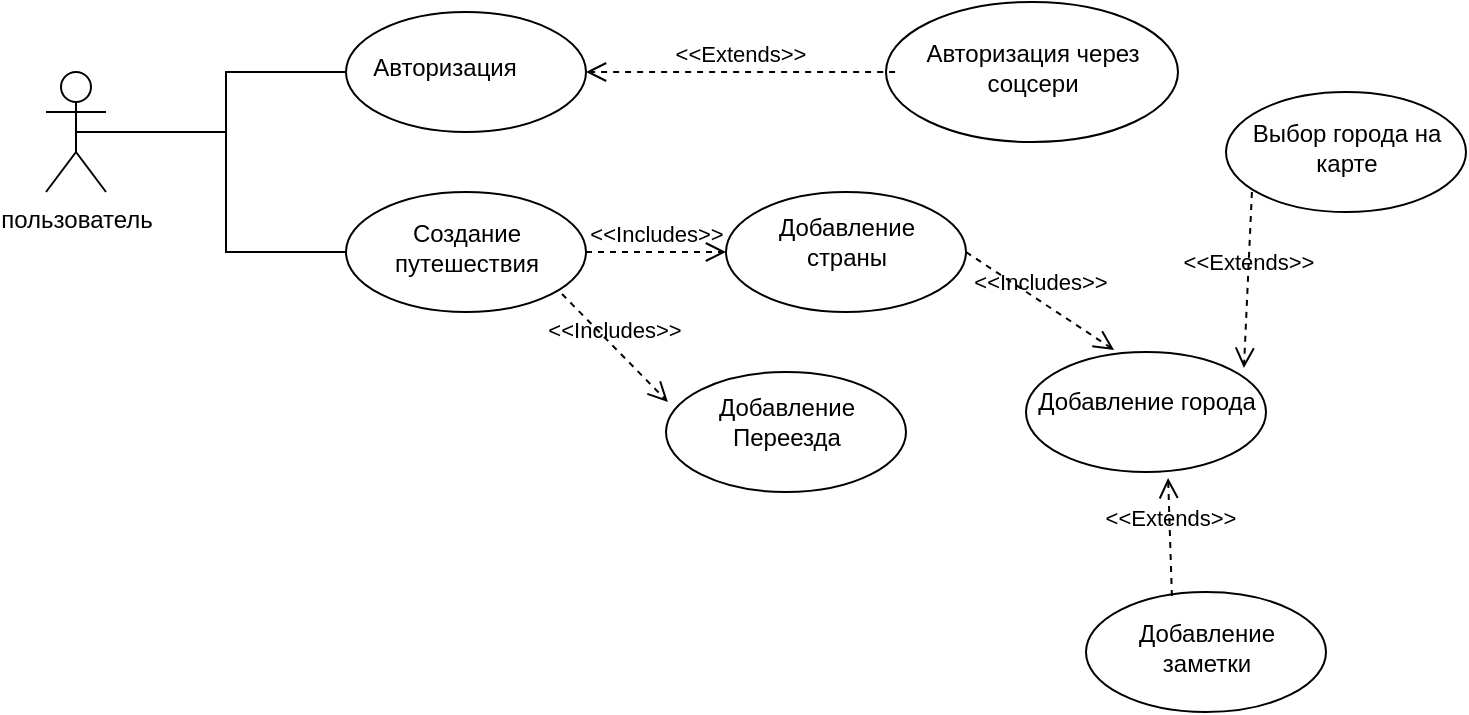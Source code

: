 <mxfile version="24.6.3" type="github">
  <diagram name="Страница — 1" id="Ok-m3F2jx5x2fQCQR_L3">
    <mxGraphModel dx="794" dy="394" grid="1" gridSize="10" guides="1" tooltips="1" connect="1" arrows="1" fold="1" page="1" pageScale="1" pageWidth="827" pageHeight="1169" math="0" shadow="0">
      <root>
        <mxCell id="0" />
        <mxCell id="1" parent="0" />
        <mxCell id="c9M6_-3urOuxoyCKMN0X-1" value="пользователь" style="shape=umlActor;verticalLabelPosition=bottom;verticalAlign=top;html=1;" vertex="1" parent="1">
          <mxGeometry x="90" y="80" width="30" height="60" as="geometry" />
        </mxCell>
        <mxCell id="c9M6_-3urOuxoyCKMN0X-13" value="" style="shape=ellipse;container=1;horizontal=1;horizontalStack=0;resizeParent=1;resizeParentMax=0;resizeLast=0;html=1;dashed=0;collapsible=0;" vertex="1" parent="1">
          <mxGeometry x="240" y="50" width="120" height="60" as="geometry" />
        </mxCell>
        <mxCell id="c9M6_-3urOuxoyCKMN0X-14" value="Авторизация" style="html=1;strokeColor=none;fillColor=none;align=center;verticalAlign=middle;rotatable=0;whiteSpace=wrap;" vertex="1" parent="c9M6_-3urOuxoyCKMN0X-13">
          <mxGeometry x="-7.5" y="25.71" width="112.5" height="4.29" as="geometry" />
        </mxCell>
        <mxCell id="c9M6_-3urOuxoyCKMN0X-18" style="edgeStyle=orthogonalEdgeStyle;rounded=0;orthogonalLoop=1;jettySize=auto;html=1;exitX=0.5;exitY=1;exitDx=0;exitDy=0;" edge="1" parent="1" source="c9M6_-3urOuxoyCKMN0X-13" target="c9M6_-3urOuxoyCKMN0X-13">
          <mxGeometry relative="1" as="geometry" />
        </mxCell>
        <mxCell id="c9M6_-3urOuxoyCKMN0X-19" value="" style="shape=ellipse;container=1;horizontal=1;horizontalStack=0;resizeParent=1;resizeParentMax=0;resizeLast=0;html=1;dashed=0;collapsible=0;" vertex="1" parent="1">
          <mxGeometry x="510" y="45" width="146" height="70" as="geometry" />
        </mxCell>
        <mxCell id="c9M6_-3urOuxoyCKMN0X-20" value="Авторизация через соцсери" style="html=1;strokeColor=none;fillColor=none;align=center;verticalAlign=middle;rotatable=0;whiteSpace=wrap;" vertex="1" parent="c9M6_-3urOuxoyCKMN0X-19">
          <mxGeometry x="4.56" y="30" width="136.88" height="5" as="geometry" />
        </mxCell>
        <mxCell id="c9M6_-3urOuxoyCKMN0X-21" style="edgeStyle=orthogonalEdgeStyle;rounded=0;orthogonalLoop=1;jettySize=auto;html=1;exitX=0.5;exitY=1;exitDx=0;exitDy=0;" edge="1" parent="1" source="c9M6_-3urOuxoyCKMN0X-19" target="c9M6_-3urOuxoyCKMN0X-19">
          <mxGeometry relative="1" as="geometry" />
        </mxCell>
        <mxCell id="c9M6_-3urOuxoyCKMN0X-22" value="" style="endArrow=none;html=1;endSize=12;startArrow=none;startSize=14;startFill=0;edgeStyle=orthogonalEdgeStyle;align=center;verticalAlign=bottom;endFill=0;rounded=0;exitX=0.5;exitY=0.5;exitDx=0;exitDy=0;exitPerimeter=0;entryX=0;entryY=0.5;entryDx=0;entryDy=0;" edge="1" parent="1" source="c9M6_-3urOuxoyCKMN0X-1" target="c9M6_-3urOuxoyCKMN0X-13">
          <mxGeometry y="3" relative="1" as="geometry">
            <mxPoint x="330" y="210" as="sourcePoint" />
            <mxPoint x="490" y="210" as="targetPoint" />
          </mxGeometry>
        </mxCell>
        <mxCell id="c9M6_-3urOuxoyCKMN0X-23" value="&amp;lt;&amp;lt;Extends&amp;gt;&amp;gt;" style="endArrow=open;startArrow=none;endFill=0;startFill=0;endSize=8;html=1;verticalAlign=bottom;dashed=1;labelBackgroundColor=none;rounded=0;exitX=0;exitY=1;exitDx=0;exitDy=0;entryX=1;entryY=0.5;entryDx=0;entryDy=0;" edge="1" parent="1" source="c9M6_-3urOuxoyCKMN0X-20" target="c9M6_-3urOuxoyCKMN0X-13">
          <mxGeometry width="160" relative="1" as="geometry">
            <mxPoint x="330" y="210" as="sourcePoint" />
            <mxPoint x="490" y="210" as="targetPoint" />
          </mxGeometry>
        </mxCell>
        <mxCell id="c9M6_-3urOuxoyCKMN0X-24" value="" style="shape=ellipse;container=1;horizontal=1;horizontalStack=0;resizeParent=1;resizeParentMax=0;resizeLast=0;html=1;dashed=0;collapsible=0;" vertex="1" parent="1">
          <mxGeometry x="240" y="140" width="120" height="60" as="geometry" />
        </mxCell>
        <mxCell id="c9M6_-3urOuxoyCKMN0X-25" value="Создание путешествия" style="html=1;strokeColor=none;fillColor=none;align=center;verticalAlign=middle;rotatable=0;whiteSpace=wrap;" vertex="1" parent="c9M6_-3urOuxoyCKMN0X-24">
          <mxGeometry x="3.75" y="25.71" width="112.5" height="4.29" as="geometry" />
        </mxCell>
        <mxCell id="c9M6_-3urOuxoyCKMN0X-26" value="" style="shape=ellipse;container=1;horizontal=1;horizontalStack=0;resizeParent=1;resizeParentMax=0;resizeLast=0;html=1;dashed=0;collapsible=0;" vertex="1" parent="1">
          <mxGeometry x="680" y="90" width="120" height="60" as="geometry" />
        </mxCell>
        <mxCell id="c9M6_-3urOuxoyCKMN0X-27" value="Выбор города на карте" style="html=1;strokeColor=none;fillColor=none;align=center;verticalAlign=middle;rotatable=0;whiteSpace=wrap;" vertex="1" parent="c9M6_-3urOuxoyCKMN0X-26">
          <mxGeometry x="3.75" y="25.71" width="112.5" height="4.29" as="geometry" />
        </mxCell>
        <mxCell id="c9M6_-3urOuxoyCKMN0X-28" value="" style="shape=ellipse;container=1;horizontal=1;horizontalStack=0;resizeParent=1;resizeParentMax=0;resizeLast=0;html=1;dashed=0;collapsible=0;" vertex="1" parent="1">
          <mxGeometry x="430" y="140" width="120" height="60" as="geometry" />
        </mxCell>
        <mxCell id="c9M6_-3urOuxoyCKMN0X-29" value="Добавление страны" style="html=1;strokeColor=none;fillColor=none;align=center;verticalAlign=middle;rotatable=0;whiteSpace=wrap;" vertex="1" parent="c9M6_-3urOuxoyCKMN0X-28">
          <mxGeometry x="3.75" y="20" width="112.5" height="10" as="geometry" />
        </mxCell>
        <mxCell id="c9M6_-3urOuxoyCKMN0X-30" value="&amp;lt;&amp;lt;Extends&amp;gt;&amp;gt;" style="endArrow=open;startArrow=none;endFill=0;startFill=0;endSize=8;html=1;verticalAlign=bottom;dashed=1;labelBackgroundColor=none;rounded=0;entryX=0.908;entryY=0.133;entryDx=0;entryDy=0;entryPerimeter=0;exitX=0.108;exitY=0.833;exitDx=0;exitDy=0;exitPerimeter=0;" edge="1" parent="1" source="c9M6_-3urOuxoyCKMN0X-26" target="c9M6_-3urOuxoyCKMN0X-37">
          <mxGeometry width="160" relative="1" as="geometry">
            <mxPoint x="655" y="170" as="sourcePoint" />
            <mxPoint x="370" y="90" as="targetPoint" />
          </mxGeometry>
        </mxCell>
        <mxCell id="c9M6_-3urOuxoyCKMN0X-31" value="&amp;lt;&amp;lt;Includes&amp;gt;&amp;gt;" style="endArrow=open;startArrow=none;endFill=0;startFill=0;endSize=8;html=1;verticalAlign=bottom;dashed=1;labelBackgroundColor=none;rounded=0;exitX=1;exitY=0.5;exitDx=0;exitDy=0;entryX=0;entryY=0.5;entryDx=0;entryDy=0;" edge="1" parent="1" source="c9M6_-3urOuxoyCKMN0X-24" target="c9M6_-3urOuxoyCKMN0X-28">
          <mxGeometry x="-0.01" width="160" relative="1" as="geometry">
            <mxPoint x="659" y="184" as="sourcePoint" />
            <mxPoint x="560" y="190" as="targetPoint" />
            <mxPoint as="offset" />
          </mxGeometry>
        </mxCell>
        <mxCell id="c9M6_-3urOuxoyCKMN0X-33" value="" style="endArrow=none;html=1;endSize=12;startArrow=none;startSize=14;startFill=0;edgeStyle=orthogonalEdgeStyle;align=center;verticalAlign=bottom;endFill=0;rounded=0;exitX=0.5;exitY=0.5;exitDx=0;exitDy=0;exitPerimeter=0;entryX=0;entryY=0.5;entryDx=0;entryDy=0;" edge="1" parent="1" source="c9M6_-3urOuxoyCKMN0X-1" target="c9M6_-3urOuxoyCKMN0X-24">
          <mxGeometry y="3" relative="1" as="geometry">
            <mxPoint x="115" y="120" as="sourcePoint" />
            <mxPoint x="250" y="90" as="targetPoint" />
          </mxGeometry>
        </mxCell>
        <mxCell id="c9M6_-3urOuxoyCKMN0X-34" value="" style="shape=ellipse;container=1;horizontal=1;horizontalStack=0;resizeParent=1;resizeParentMax=0;resizeLast=0;html=1;dashed=0;collapsible=0;" vertex="1" parent="1">
          <mxGeometry x="400" y="230" width="120" height="60" as="geometry" />
        </mxCell>
        <mxCell id="c9M6_-3urOuxoyCKMN0X-35" value="Добавление Переезда" style="html=1;strokeColor=none;fillColor=none;align=center;verticalAlign=middle;rotatable=0;whiteSpace=wrap;" vertex="1" parent="c9M6_-3urOuxoyCKMN0X-34">
          <mxGeometry x="3.75" y="20" width="112.5" height="10" as="geometry" />
        </mxCell>
        <mxCell id="c9M6_-3urOuxoyCKMN0X-36" value="&amp;lt;&amp;lt;Includes&amp;gt;&amp;gt;" style="endArrow=open;startArrow=none;endFill=0;startFill=0;endSize=8;html=1;verticalAlign=bottom;dashed=1;labelBackgroundColor=none;rounded=0;exitX=0.9;exitY=0.85;exitDx=0;exitDy=0;entryX=0.008;entryY=0.25;entryDx=0;entryDy=0;exitPerimeter=0;entryPerimeter=0;" edge="1" parent="1" source="c9M6_-3urOuxoyCKMN0X-24" target="c9M6_-3urOuxoyCKMN0X-34">
          <mxGeometry x="-0.01" width="160" relative="1" as="geometry">
            <mxPoint x="370" y="180" as="sourcePoint" />
            <mxPoint x="440" y="180" as="targetPoint" />
            <mxPoint as="offset" />
          </mxGeometry>
        </mxCell>
        <mxCell id="c9M6_-3urOuxoyCKMN0X-37" value="" style="shape=ellipse;container=1;horizontal=1;horizontalStack=0;resizeParent=1;resizeParentMax=0;resizeLast=0;html=1;dashed=0;collapsible=0;" vertex="1" parent="1">
          <mxGeometry x="580" y="220" width="120" height="60" as="geometry" />
        </mxCell>
        <mxCell id="c9M6_-3urOuxoyCKMN0X-38" value="Добавление города" style="html=1;strokeColor=none;fillColor=none;align=center;verticalAlign=middle;rotatable=0;whiteSpace=wrap;" vertex="1" parent="c9M6_-3urOuxoyCKMN0X-37">
          <mxGeometry x="3.75" y="20" width="112.5" height="10" as="geometry" />
        </mxCell>
        <mxCell id="c9M6_-3urOuxoyCKMN0X-39" value="&amp;lt;&amp;lt;Includes&amp;gt;&amp;gt;" style="endArrow=open;startArrow=none;endFill=0;startFill=0;endSize=8;html=1;verticalAlign=bottom;dashed=1;labelBackgroundColor=none;rounded=0;exitX=1;exitY=0.5;exitDx=0;exitDy=0;entryX=0.367;entryY=-0.017;entryDx=0;entryDy=0;entryPerimeter=0;" edge="1" parent="1" source="c9M6_-3urOuxoyCKMN0X-28" target="c9M6_-3urOuxoyCKMN0X-37">
          <mxGeometry x="-0.01" width="160" relative="1" as="geometry">
            <mxPoint x="370" y="180" as="sourcePoint" />
            <mxPoint x="440" y="180" as="targetPoint" />
            <mxPoint as="offset" />
          </mxGeometry>
        </mxCell>
        <mxCell id="c9M6_-3urOuxoyCKMN0X-42" value="" style="shape=ellipse;container=1;horizontal=1;horizontalStack=0;resizeParent=1;resizeParentMax=0;resizeLast=0;html=1;dashed=0;collapsible=0;" vertex="1" parent="1">
          <mxGeometry x="610" y="340" width="120" height="60" as="geometry" />
        </mxCell>
        <mxCell id="c9M6_-3urOuxoyCKMN0X-43" value="Добавление заметки" style="html=1;strokeColor=none;fillColor=none;align=center;verticalAlign=middle;rotatable=0;whiteSpace=wrap;" vertex="1" parent="c9M6_-3urOuxoyCKMN0X-42">
          <mxGeometry x="3.75" y="25.71" width="112.5" height="4.29" as="geometry" />
        </mxCell>
        <mxCell id="c9M6_-3urOuxoyCKMN0X-44" value="&amp;lt;&amp;lt;Extends&amp;gt;&amp;gt;" style="endArrow=open;startArrow=none;endFill=0;startFill=0;endSize=8;html=1;verticalAlign=bottom;dashed=1;labelBackgroundColor=none;rounded=0;entryX=0.592;entryY=1.05;entryDx=0;entryDy=0;entryPerimeter=0;exitX=0.358;exitY=0.033;exitDx=0;exitDy=0;exitPerimeter=0;" edge="1" parent="1" source="c9M6_-3urOuxoyCKMN0X-42" target="c9M6_-3urOuxoyCKMN0X-37">
          <mxGeometry width="160" relative="1" as="geometry">
            <mxPoint x="703" y="150" as="sourcePoint" />
            <mxPoint x="699" y="238" as="targetPoint" />
          </mxGeometry>
        </mxCell>
      </root>
    </mxGraphModel>
  </diagram>
</mxfile>
